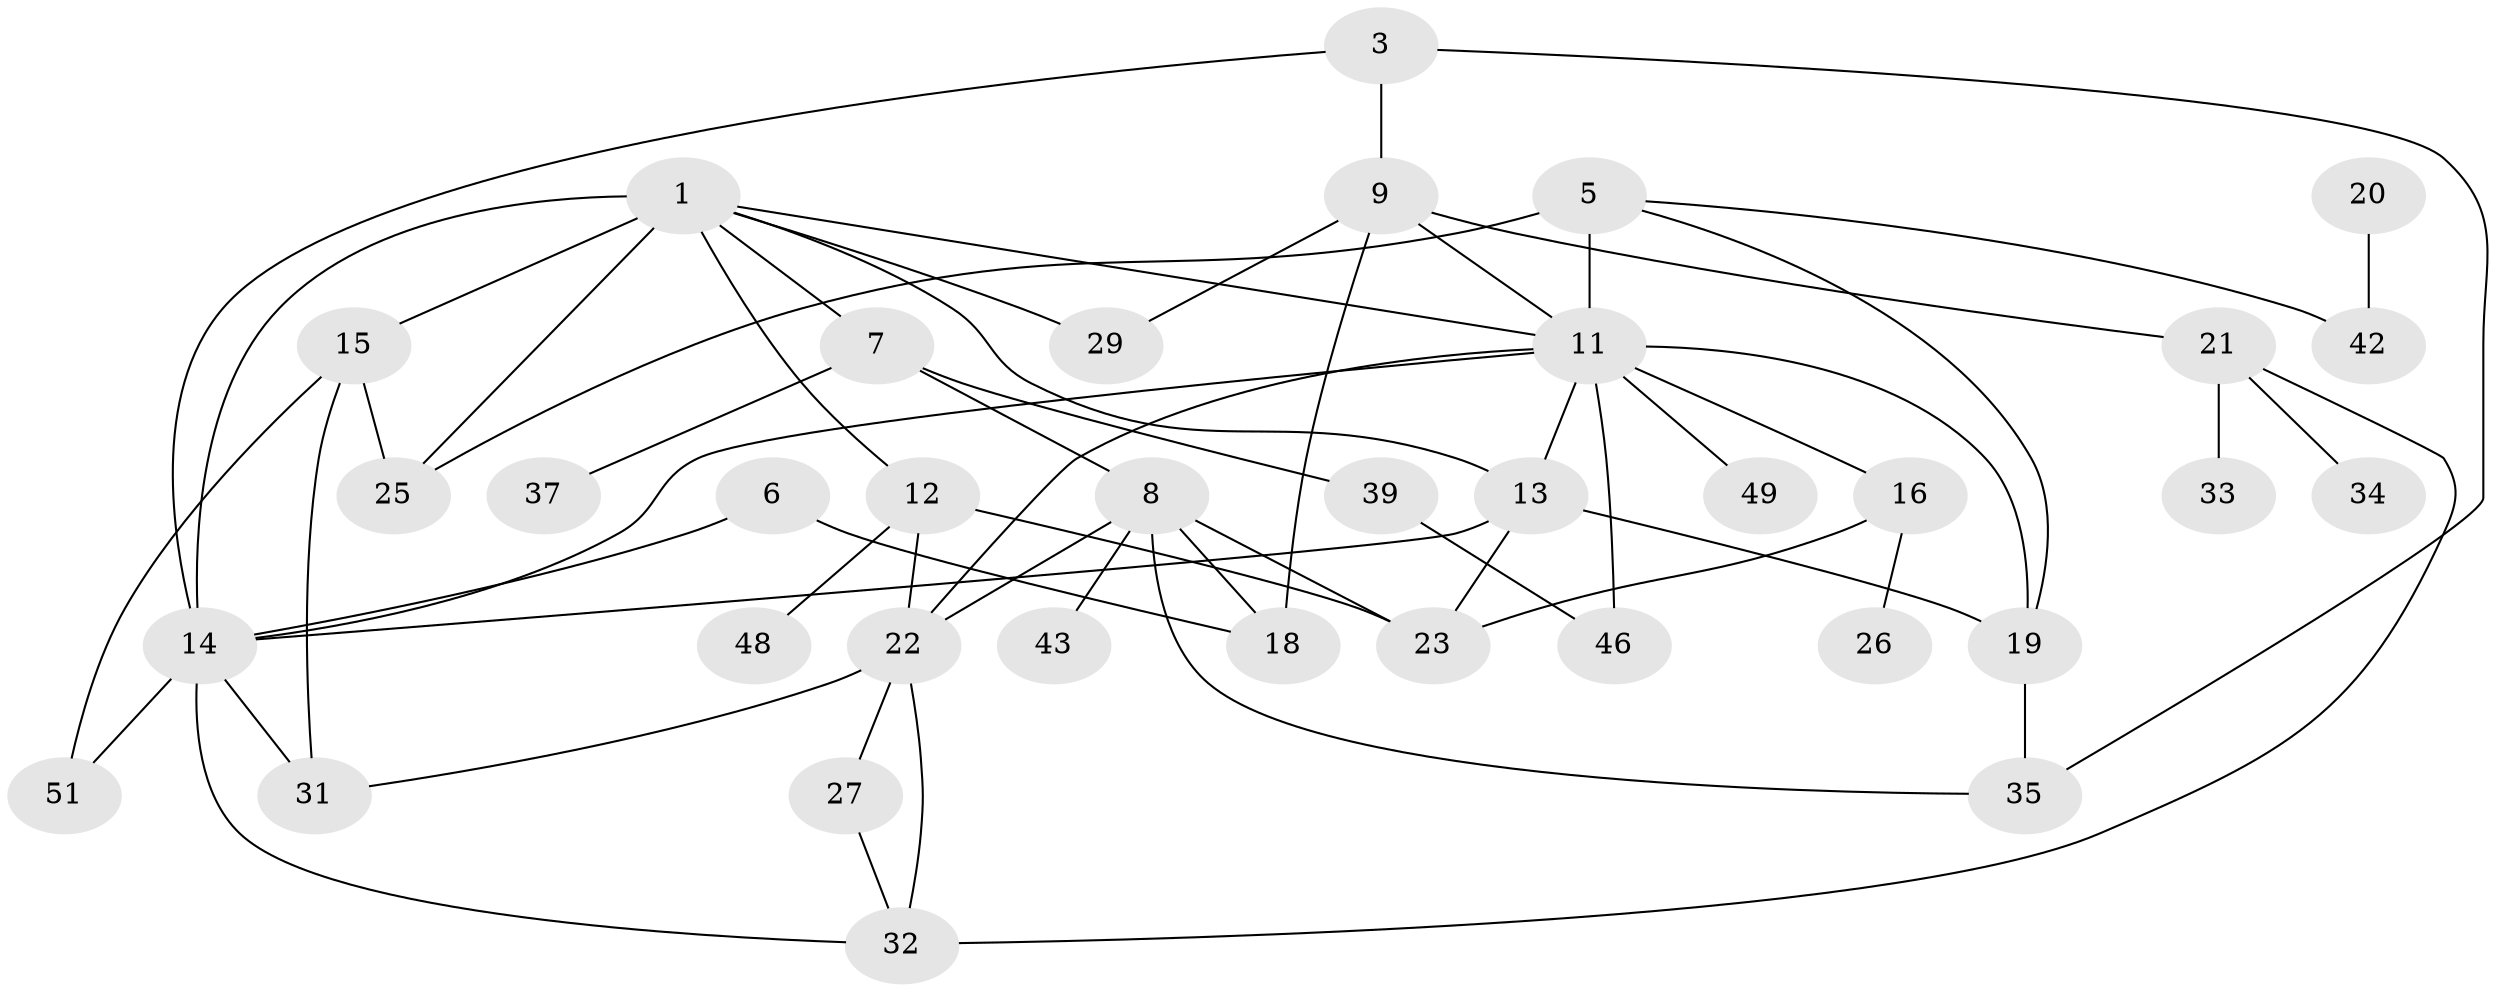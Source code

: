 // original degree distribution, {2: 0.3076923076923077, 0: 0.12307692307692308, 4: 0.13076923076923078, 1: 0.16923076923076924, 3: 0.2153846153846154, 5: 0.038461538461538464, 7: 0.007692307692307693, 6: 0.007692307692307693}
// Generated by graph-tools (version 1.1) at 2025/48/03/04/25 22:48:04]
// undirected, 36 vertices, 60 edges
graph export_dot {
  node [color=gray90,style=filled];
  1;
  3;
  5;
  6;
  7;
  8;
  9;
  11;
  12;
  13;
  14;
  15;
  16;
  18;
  19;
  20;
  21;
  22;
  23;
  25;
  26;
  27;
  29;
  31;
  32;
  33;
  34;
  35;
  37;
  39;
  42;
  43;
  46;
  48;
  49;
  51;
  1 -- 7 [weight=1.0];
  1 -- 11 [weight=1.0];
  1 -- 12 [weight=1.0];
  1 -- 13 [weight=1.0];
  1 -- 14 [weight=2.0];
  1 -- 15 [weight=1.0];
  1 -- 25 [weight=2.0];
  1 -- 29 [weight=2.0];
  3 -- 9 [weight=1.0];
  3 -- 14 [weight=1.0];
  3 -- 35 [weight=1.0];
  5 -- 11 [weight=1.0];
  5 -- 19 [weight=1.0];
  5 -- 25 [weight=2.0];
  5 -- 42 [weight=1.0];
  6 -- 14 [weight=1.0];
  6 -- 18 [weight=1.0];
  7 -- 8 [weight=1.0];
  7 -- 37 [weight=1.0];
  7 -- 39 [weight=1.0];
  8 -- 18 [weight=1.0];
  8 -- 22 [weight=2.0];
  8 -- 23 [weight=2.0];
  8 -- 35 [weight=1.0];
  8 -- 43 [weight=1.0];
  9 -- 11 [weight=1.0];
  9 -- 18 [weight=1.0];
  9 -- 21 [weight=1.0];
  9 -- 29 [weight=1.0];
  11 -- 13 [weight=1.0];
  11 -- 14 [weight=1.0];
  11 -- 16 [weight=1.0];
  11 -- 19 [weight=2.0];
  11 -- 22 [weight=1.0];
  11 -- 46 [weight=1.0];
  11 -- 49 [weight=1.0];
  12 -- 22 [weight=1.0];
  12 -- 23 [weight=2.0];
  12 -- 48 [weight=1.0];
  13 -- 14 [weight=1.0];
  13 -- 19 [weight=1.0];
  13 -- 23 [weight=1.0];
  14 -- 31 [weight=1.0];
  14 -- 32 [weight=1.0];
  14 -- 51 [weight=1.0];
  15 -- 25 [weight=1.0];
  15 -- 31 [weight=1.0];
  15 -- 51 [weight=1.0];
  16 -- 23 [weight=1.0];
  16 -- 26 [weight=1.0];
  19 -- 35 [weight=1.0];
  20 -- 42 [weight=1.0];
  21 -- 32 [weight=1.0];
  21 -- 33 [weight=1.0];
  21 -- 34 [weight=1.0];
  22 -- 27 [weight=1.0];
  22 -- 31 [weight=1.0];
  22 -- 32 [weight=1.0];
  27 -- 32 [weight=1.0];
  39 -- 46 [weight=1.0];
}
